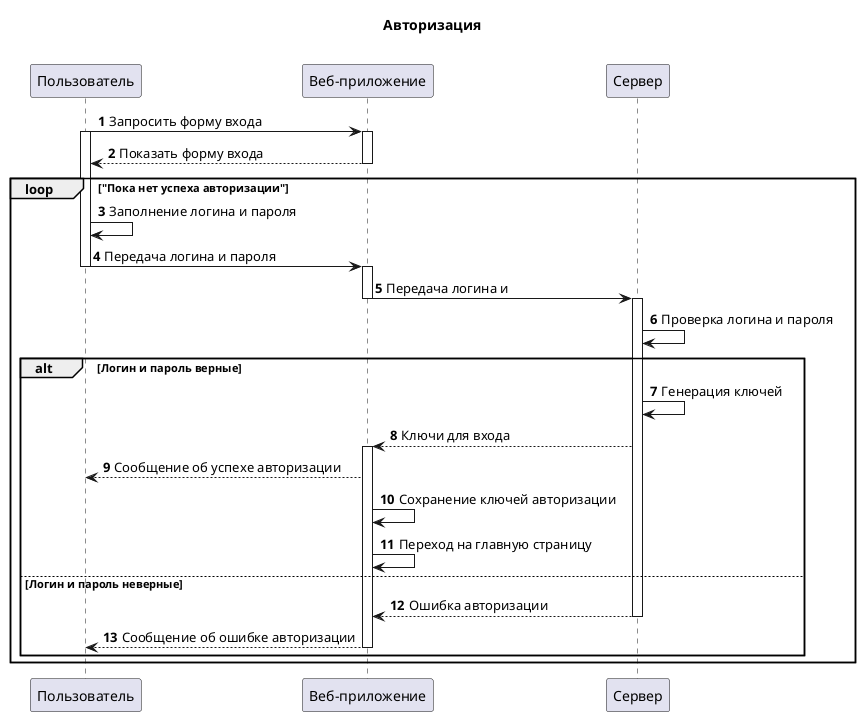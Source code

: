 @startuml
title Авторизация\n
autonumber 1
"Пользователь" as p -> "Веб-приложение" as js : Запросить форму входа
activate p
activate js
js --> p : Показать форму входа
deactivate js
loop "Пока нет успеха авторизации"
    p -> p: Заполнение логина и пароля
    p -> js: Передача логина и пароля
    deactivate p
    activate js
    js -> "Сервер" as s: Передача логина и
    deactivate js
    activate s
    s -> s: Проверка логина и пароля
    alt Логин и пароль верные
        s -> s: Генерация ключей
        s --> js: Ключи для входа
        activate js
        js --> p: Сообщение об успехе авторизации
        js -> js: Сохранение ключей авторизации
        js -> js: Переход на главную страницу
    else Логин и пароль неверные
        s --> js: Ошибка авторизации
        deactivate s
        js --> p: Сообщение об ошибке авторизации
        deactivate js
    end
end
@enduml
